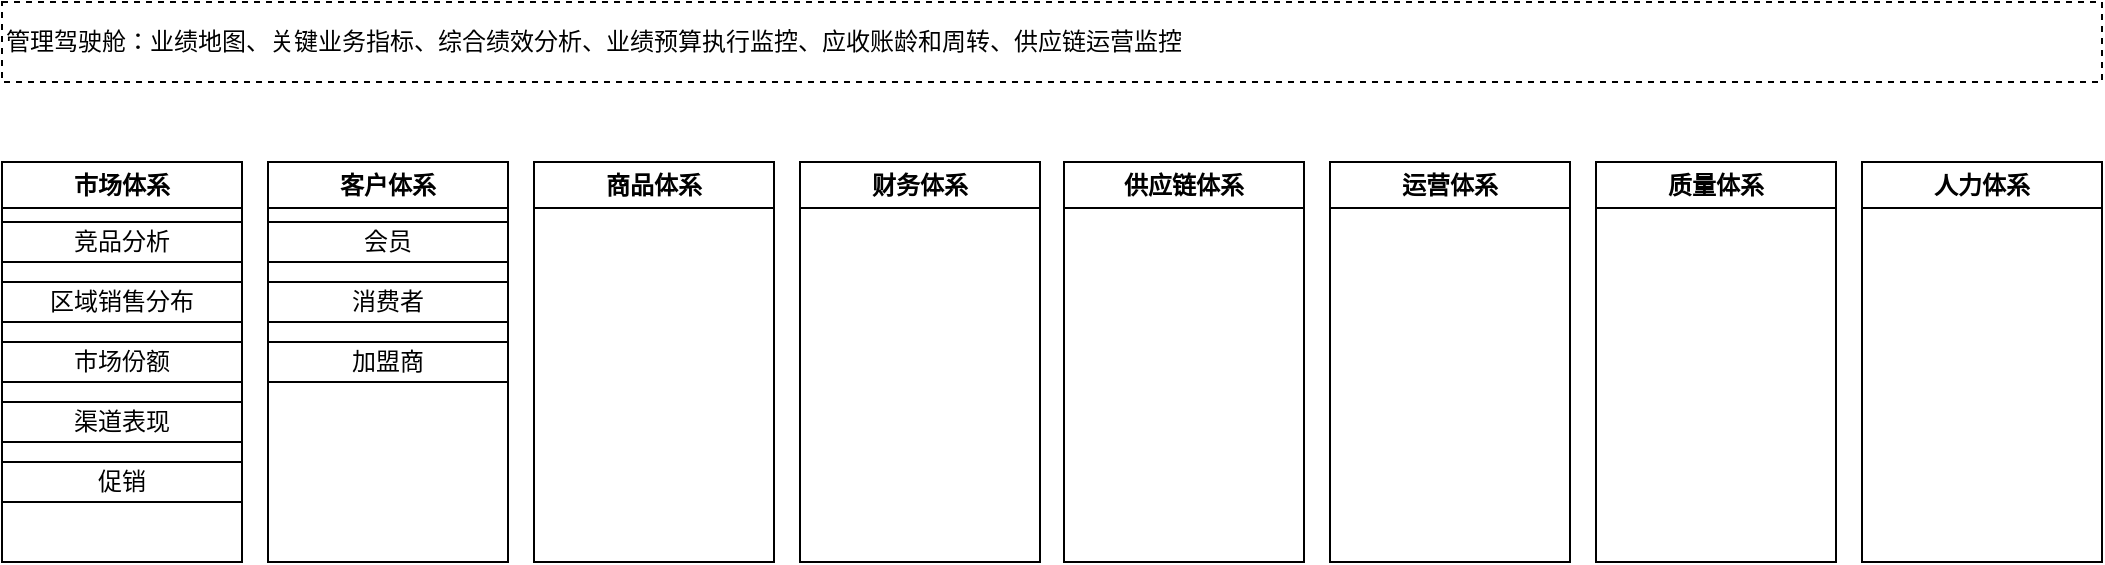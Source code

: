 <mxfile version="26.2.6">
  <diagram name="第 1 页" id="divvTchaXtALyTu64W2u">
    <mxGraphModel dx="954" dy="524" grid="1" gridSize="10" guides="1" tooltips="1" connect="1" arrows="1" fold="1" page="1" pageScale="1" pageWidth="827" pageHeight="1169" math="0" shadow="0">
      <root>
        <mxCell id="0" />
        <mxCell id="1" parent="0" />
        <mxCell id="TGuO3DXBG8rAcAUJRnT1-1" value="市场体系" style="swimlane;whiteSpace=wrap;html=1;" vertex="1" parent="1">
          <mxGeometry x="140" y="170" width="120" height="200" as="geometry" />
        </mxCell>
        <mxCell id="TGuO3DXBG8rAcAUJRnT1-15" value="竞品分析" style="whiteSpace=wrap;html=1;" vertex="1" parent="TGuO3DXBG8rAcAUJRnT1-1">
          <mxGeometry y="30" width="120" height="20" as="geometry" />
        </mxCell>
        <mxCell id="TGuO3DXBG8rAcAUJRnT1-16" value="区域销售分布" style="whiteSpace=wrap;html=1;" vertex="1" parent="TGuO3DXBG8rAcAUJRnT1-1">
          <mxGeometry y="60" width="120" height="20" as="geometry" />
        </mxCell>
        <mxCell id="TGuO3DXBG8rAcAUJRnT1-17" value="市场份额" style="whiteSpace=wrap;html=1;" vertex="1" parent="TGuO3DXBG8rAcAUJRnT1-1">
          <mxGeometry y="90" width="120" height="20" as="geometry" />
        </mxCell>
        <mxCell id="TGuO3DXBG8rAcAUJRnT1-18" value="渠道表现" style="whiteSpace=wrap;html=1;" vertex="1" parent="TGuO3DXBG8rAcAUJRnT1-1">
          <mxGeometry y="120" width="120" height="20" as="geometry" />
        </mxCell>
        <mxCell id="TGuO3DXBG8rAcAUJRnT1-22" value="促销" style="whiteSpace=wrap;html=1;" vertex="1" parent="TGuO3DXBG8rAcAUJRnT1-1">
          <mxGeometry y="150" width="120" height="20" as="geometry" />
        </mxCell>
        <mxCell id="TGuO3DXBG8rAcAUJRnT1-2" value="财务体系" style="swimlane;whiteSpace=wrap;html=1;" vertex="1" parent="1">
          <mxGeometry x="539" y="170" width="120" height="200" as="geometry" />
        </mxCell>
        <mxCell id="TGuO3DXBG8rAcAUJRnT1-3" value="客户体系" style="swimlane;whiteSpace=wrap;html=1;" vertex="1" parent="1">
          <mxGeometry x="273" y="170" width="120" height="200" as="geometry" />
        </mxCell>
        <mxCell id="TGuO3DXBG8rAcAUJRnT1-19" value="会员" style="whiteSpace=wrap;html=1;" vertex="1" parent="TGuO3DXBG8rAcAUJRnT1-3">
          <mxGeometry y="30" width="120" height="20" as="geometry" />
        </mxCell>
        <mxCell id="TGuO3DXBG8rAcAUJRnT1-20" value="消费者" style="whiteSpace=wrap;html=1;" vertex="1" parent="TGuO3DXBG8rAcAUJRnT1-3">
          <mxGeometry y="60" width="120" height="20" as="geometry" />
        </mxCell>
        <mxCell id="TGuO3DXBG8rAcAUJRnT1-21" value="加盟商" style="whiteSpace=wrap;html=1;" vertex="1" parent="TGuO3DXBG8rAcAUJRnT1-3">
          <mxGeometry y="90" width="120" height="20" as="geometry" />
        </mxCell>
        <mxCell id="TGuO3DXBG8rAcAUJRnT1-5" value="商品体系" style="swimlane;whiteSpace=wrap;html=1;" vertex="1" parent="1">
          <mxGeometry x="406" y="170" width="120" height="200" as="geometry" />
        </mxCell>
        <mxCell id="TGuO3DXBG8rAcAUJRnT1-6" value="供应链体系" style="swimlane;whiteSpace=wrap;html=1;" vertex="1" parent="1">
          <mxGeometry x="671" y="170" width="120" height="200" as="geometry" />
        </mxCell>
        <mxCell id="TGuO3DXBG8rAcAUJRnT1-7" value="运营体系" style="swimlane;whiteSpace=wrap;html=1;" vertex="1" parent="1">
          <mxGeometry x="804" y="170" width="120" height="200" as="geometry" />
        </mxCell>
        <mxCell id="TGuO3DXBG8rAcAUJRnT1-8" value="管理驾驶舱：业绩地图、关键业务指标、综合绩效分析、业绩预算执行监控、应收账龄和周转、供应链运营监控" style="rounded=0;whiteSpace=wrap;html=1;dashed=1;align=left;" vertex="1" parent="1">
          <mxGeometry x="140" y="90" width="1050" height="40" as="geometry" />
        </mxCell>
        <mxCell id="TGuO3DXBG8rAcAUJRnT1-9" value="质量体系" style="swimlane;whiteSpace=wrap;html=1;" vertex="1" parent="1">
          <mxGeometry x="937" y="170" width="120" height="200" as="geometry" />
        </mxCell>
        <mxCell id="TGuO3DXBG8rAcAUJRnT1-10" value="人力体系" style="swimlane;whiteSpace=wrap;html=1;" vertex="1" parent="1">
          <mxGeometry x="1070" y="170" width="120" height="200" as="geometry" />
        </mxCell>
      </root>
    </mxGraphModel>
  </diagram>
</mxfile>
